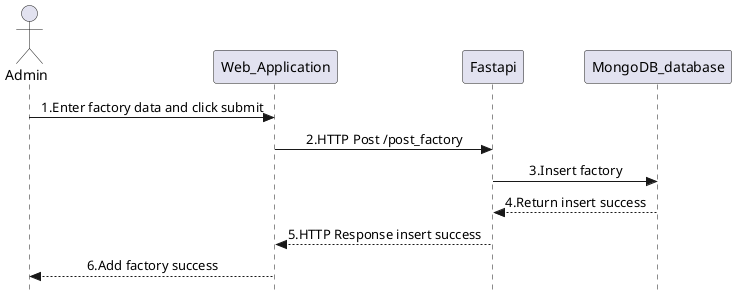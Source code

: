 @startuml Roof_Surface_Admin_deleteAdmin
skinparam Style strictuml
skinparam SequenceMessageAlignment center
actor Admin as admin
participant Web_Application as web_app
participant Fastapi as fastapi
participant MongoDB_database as base
admin -> web_app : 1.Enter factory data and click submit
web_app -> fastapi : 2.HTTP Post /post_factory
fastapi -> base : 3.Insert factory
base --> fastapi : 4.Return insert success
fastapi --> web_app : 5.HTTP Response insert success
web_app --> admin : 6.Add factory success
@enduml